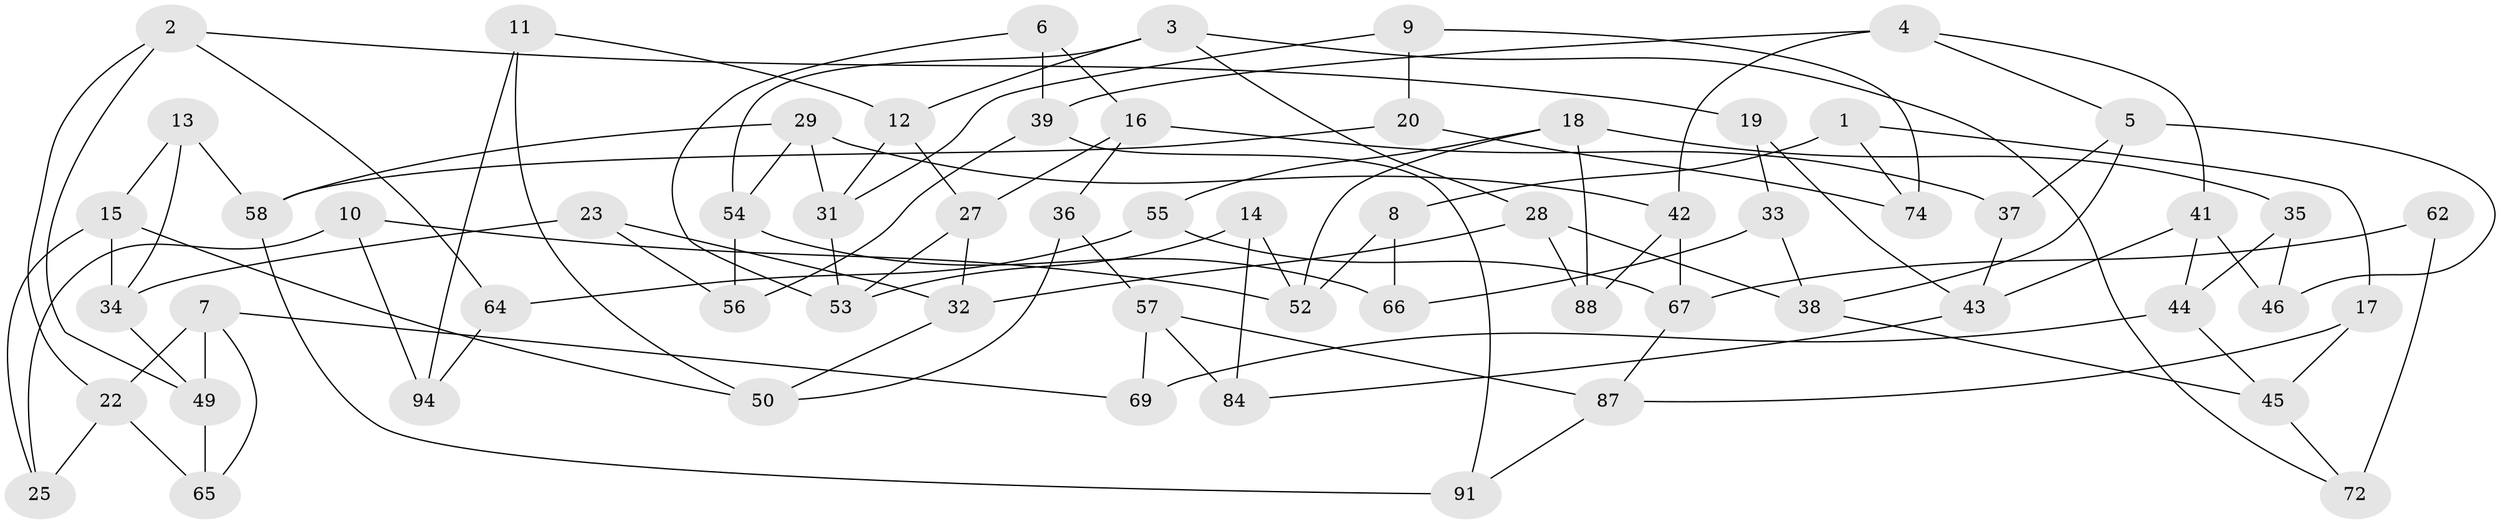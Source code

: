 // original degree distribution, {3: 1.0}
// Generated by graph-tools (version 1.1) at 2025/39/02/21/25 10:39:00]
// undirected, 63 vertices, 110 edges
graph export_dot {
graph [start="1"]
  node [color=gray90,style=filled];
  1 [super="+30"];
  2 [super="+21"];
  3 [super="+61"];
  4 [super="+24"];
  5 [super="+96"];
  6;
  7 [super="+77"];
  8 [super="+26"];
  9;
  10;
  11;
  12 [super="+76"];
  13;
  14;
  15 [super="+51"];
  16 [super="+80"];
  17;
  18 [super="+40"];
  19;
  20;
  22 [super="+86"];
  23;
  25;
  27 [super="+47"];
  28 [super="+60"];
  29 [super="+90"];
  31 [super="+68"];
  32 [super="+85"];
  33;
  34 [super="+48"];
  35;
  36;
  37;
  38 [super="+93"];
  39 [super="+83"];
  41 [super="+99"];
  42 [super="+70"];
  43 [super="+59"];
  44 [super="+63"];
  45 [super="+98"];
  46;
  49 [super="+95"];
  50 [super="+81"];
  52 [super="+97"];
  53 [super="+92"];
  54 [super="+100"];
  55 [super="+82"];
  56;
  57 [super="+71"];
  58 [super="+75"];
  62;
  64 [super="+73"];
  65;
  66;
  67 [super="+78"];
  69;
  72 [super="+79"];
  74;
  84;
  87 [super="+89"];
  88;
  91;
  94;
  1 -- 8 [weight=2];
  1 -- 17;
  1 -- 74;
  2 -- 19;
  2 -- 64;
  2 -- 49;
  2 -- 22;
  3 -- 54;
  3 -- 12;
  3 -- 72;
  3 -- 28;
  4 -- 41;
  4 -- 39;
  4 -- 42;
  4 -- 5;
  5 -- 37;
  5 -- 38;
  5 -- 46;
  6 -- 53;
  6 -- 39;
  6 -- 16;
  7 -- 65;
  7 -- 22;
  7 -- 69;
  7 -- 49;
  8 -- 66;
  8 -- 52;
  9 -- 74;
  9 -- 20;
  9 -- 31;
  10 -- 52;
  10 -- 94;
  10 -- 25;
  11 -- 94;
  11 -- 50;
  11 -- 12;
  12 -- 27;
  12 -- 31;
  13 -- 15;
  13 -- 34;
  13 -- 58;
  14 -- 52;
  14 -- 53;
  14 -- 84;
  15 -- 25;
  15 -- 34;
  15 -- 50;
  16 -- 36;
  16 -- 27;
  16 -- 37;
  17 -- 45;
  17 -- 87;
  18 -- 35;
  18 -- 52;
  18 -- 88;
  18 -- 55;
  19 -- 33;
  19 -- 43;
  20 -- 58;
  20 -- 74;
  22 -- 25;
  22 -- 65;
  23 -- 56;
  23 -- 32;
  23 -- 34;
  27 -- 53;
  27 -- 32;
  28 -- 88;
  28 -- 38;
  28 -- 32;
  29 -- 58;
  29 -- 31;
  29 -- 54;
  29 -- 42;
  31 -- 53;
  32 -- 50;
  33 -- 66;
  33 -- 38;
  34 -- 49;
  35 -- 46;
  35 -- 44;
  36 -- 57;
  36 -- 50;
  37 -- 43;
  38 -- 45;
  39 -- 56;
  39 -- 91;
  41 -- 43;
  41 -- 46;
  41 -- 44;
  42 -- 88;
  42 -- 67;
  43 -- 84;
  44 -- 69;
  44 -- 45;
  45 -- 72;
  49 -- 65;
  54 -- 56;
  54 -- 66;
  55 -- 67;
  55 -- 64 [weight=2];
  57 -- 87;
  57 -- 84;
  57 -- 69;
  58 -- 91;
  62 -- 72 [weight=2];
  62 -- 67;
  64 -- 94;
  67 -- 87;
  87 -- 91;
}
